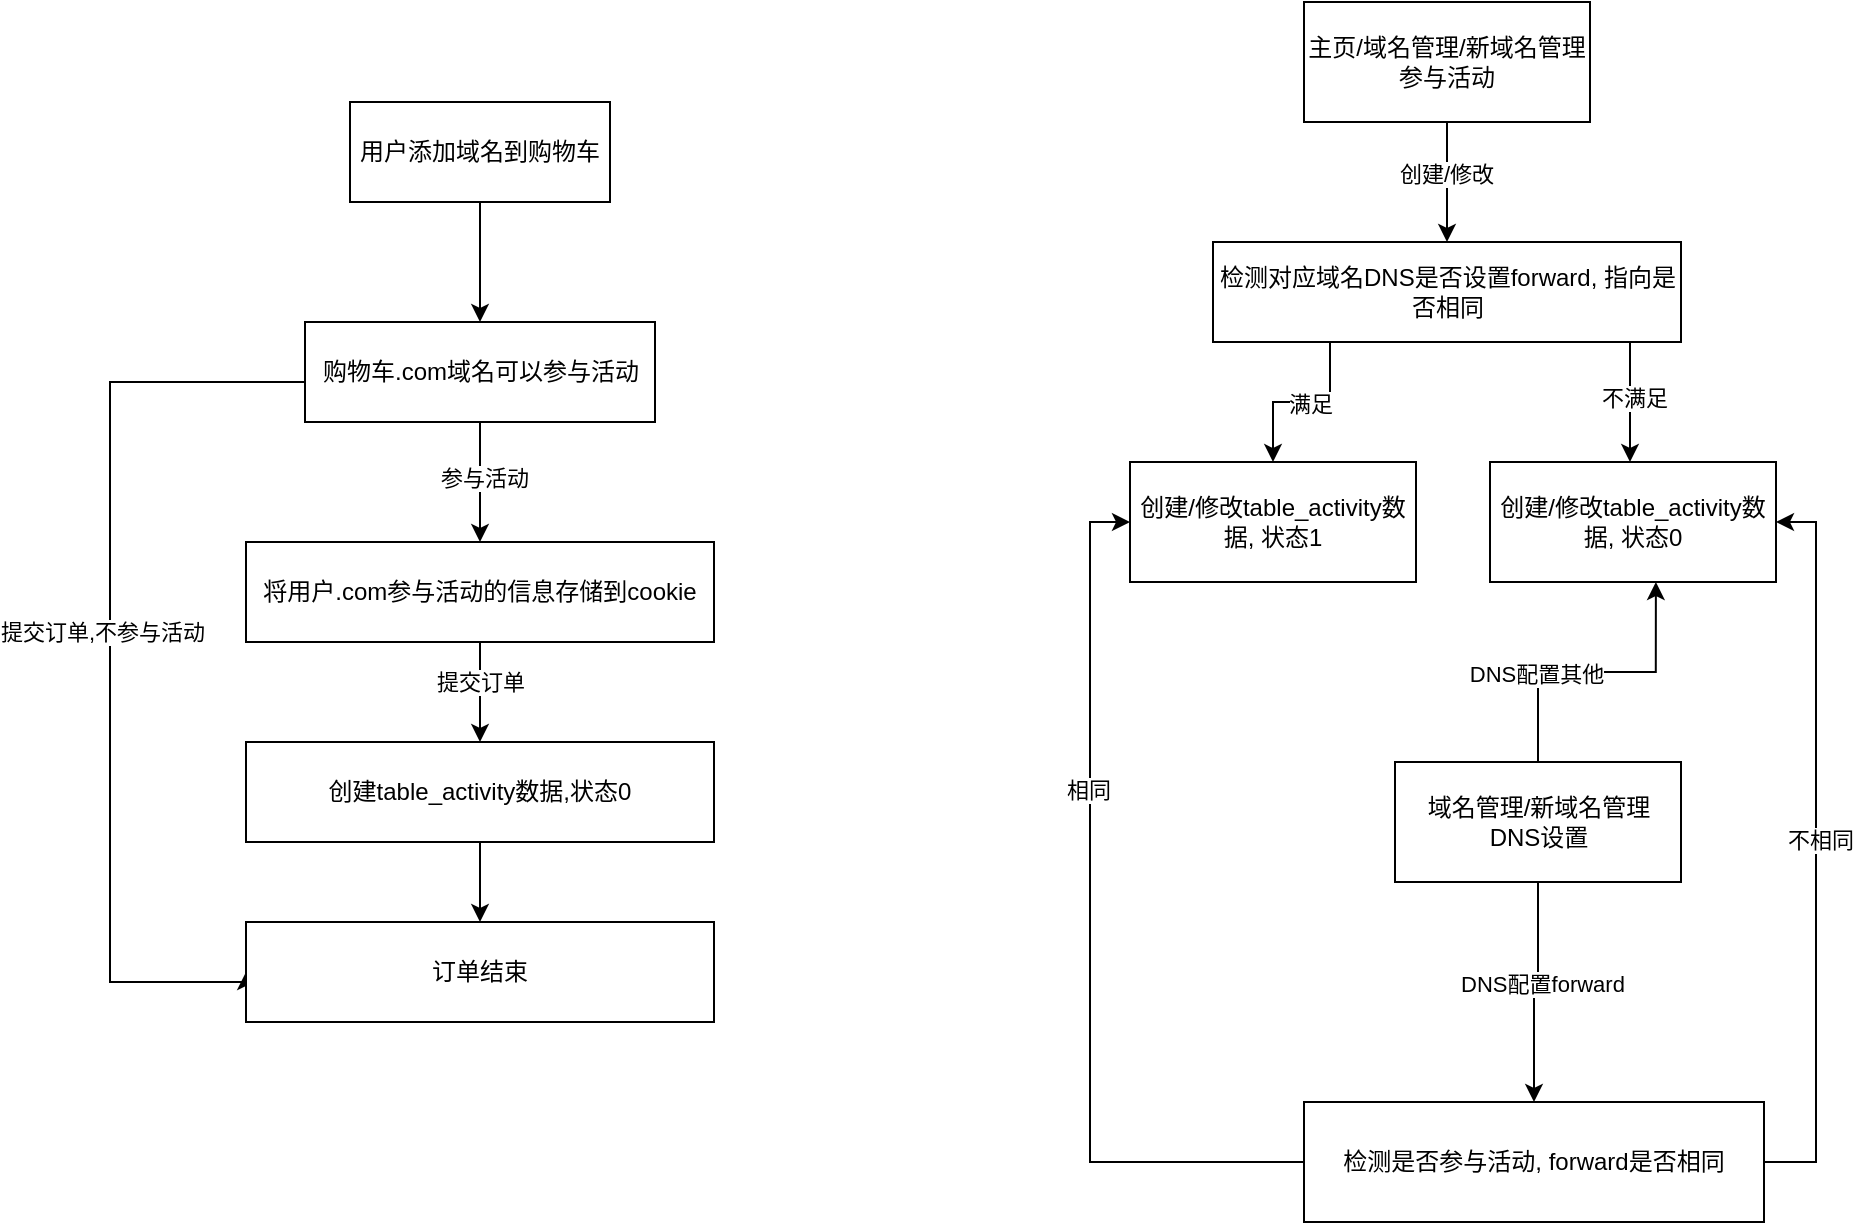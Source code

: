 <mxfile version="26.0.6">
  <diagram name="第 1 页" id="U9gac4VCy-aLKHzAkyti">
    <mxGraphModel dx="2261" dy="1930" grid="1" gridSize="10" guides="1" tooltips="1" connect="1" arrows="1" fold="1" page="1" pageScale="1" pageWidth="827" pageHeight="1169" math="0" shadow="0">
      <root>
        <mxCell id="0" />
        <mxCell id="1" parent="0" />
        <mxCell id="qxriNkHgmktTKV7saBZd-3" style="edgeStyle=orthogonalEdgeStyle;rounded=0;orthogonalLoop=1;jettySize=auto;html=1;entryX=0.5;entryY=0;entryDx=0;entryDy=0;" edge="1" parent="1" source="qxriNkHgmktTKV7saBZd-1" target="qxriNkHgmktTKV7saBZd-2">
          <mxGeometry relative="1" as="geometry" />
        </mxCell>
        <mxCell id="qxriNkHgmktTKV7saBZd-1" value="用户添加域名到购物车" style="rounded=0;whiteSpace=wrap;html=1;" vertex="1" parent="1">
          <mxGeometry x="130" y="40" width="130" height="50" as="geometry" />
        </mxCell>
        <mxCell id="qxriNkHgmktTKV7saBZd-5" style="edgeStyle=orthogonalEdgeStyle;rounded=0;orthogonalLoop=1;jettySize=auto;html=1;" edge="1" parent="1" source="qxriNkHgmktTKV7saBZd-2" target="qxriNkHgmktTKV7saBZd-4">
          <mxGeometry relative="1" as="geometry" />
        </mxCell>
        <mxCell id="qxriNkHgmktTKV7saBZd-6" value="参与活动" style="edgeLabel;html=1;align=center;verticalAlign=middle;resizable=0;points=[];" vertex="1" connectable="0" parent="qxriNkHgmktTKV7saBZd-5">
          <mxGeometry x="-0.067" y="2" relative="1" as="geometry">
            <mxPoint as="offset" />
          </mxGeometry>
        </mxCell>
        <mxCell id="qxriNkHgmktTKV7saBZd-12" style="edgeStyle=orthogonalEdgeStyle;rounded=0;orthogonalLoop=1;jettySize=auto;html=1;entryX=0;entryY=0.5;entryDx=0;entryDy=0;exitX=0;exitY=0.5;exitDx=0;exitDy=0;" edge="1" parent="1" source="qxriNkHgmktTKV7saBZd-2" target="qxriNkHgmktTKV7saBZd-9">
          <mxGeometry relative="1" as="geometry">
            <mxPoint x="87.5" y="180" as="sourcePoint" />
            <mxPoint x="58" y="480" as="targetPoint" />
            <Array as="points">
              <mxPoint x="108" y="180" />
              <mxPoint x="10" y="180" />
              <mxPoint x="10" y="480" />
              <mxPoint x="78" y="480" />
            </Array>
          </mxGeometry>
        </mxCell>
        <mxCell id="qxriNkHgmktTKV7saBZd-13" value="提交订单,不参与活动" style="edgeLabel;html=1;align=center;verticalAlign=middle;resizable=0;points=[];" vertex="1" connectable="0" parent="qxriNkHgmktTKV7saBZd-12">
          <mxGeometry x="-0.05" y="-4" relative="1" as="geometry">
            <mxPoint y="1" as="offset" />
          </mxGeometry>
        </mxCell>
        <mxCell id="qxriNkHgmktTKV7saBZd-2" value="购物车.com域名可以参与活动" style="rounded=0;whiteSpace=wrap;html=1;" vertex="1" parent="1">
          <mxGeometry x="107.5" y="150" width="175" height="50" as="geometry" />
        </mxCell>
        <mxCell id="qxriNkHgmktTKV7saBZd-8" style="edgeStyle=orthogonalEdgeStyle;rounded=0;orthogonalLoop=1;jettySize=auto;html=1;" edge="1" parent="1" source="qxriNkHgmktTKV7saBZd-4" target="qxriNkHgmktTKV7saBZd-7">
          <mxGeometry relative="1" as="geometry" />
        </mxCell>
        <mxCell id="qxriNkHgmktTKV7saBZd-11" value="提交订单" style="edgeLabel;html=1;align=center;verticalAlign=middle;resizable=0;points=[];" vertex="1" connectable="0" parent="qxriNkHgmktTKV7saBZd-8">
          <mxGeometry x="-0.2" relative="1" as="geometry">
            <mxPoint as="offset" />
          </mxGeometry>
        </mxCell>
        <mxCell id="qxriNkHgmktTKV7saBZd-4" value="将用户.com参与活动的信息存储到cookie" style="rounded=0;whiteSpace=wrap;html=1;" vertex="1" parent="1">
          <mxGeometry x="78" y="260" width="234" height="50" as="geometry" />
        </mxCell>
        <mxCell id="qxriNkHgmktTKV7saBZd-10" style="edgeStyle=orthogonalEdgeStyle;rounded=0;orthogonalLoop=1;jettySize=auto;html=1;" edge="1" parent="1" source="qxriNkHgmktTKV7saBZd-7" target="qxriNkHgmktTKV7saBZd-9">
          <mxGeometry relative="1" as="geometry" />
        </mxCell>
        <mxCell id="qxriNkHgmktTKV7saBZd-7" value="创建table_activity数据,状态0" style="rounded=0;whiteSpace=wrap;html=1;" vertex="1" parent="1">
          <mxGeometry x="78" y="360" width="234" height="50" as="geometry" />
        </mxCell>
        <mxCell id="qxriNkHgmktTKV7saBZd-9" value="订单结束" style="rounded=0;whiteSpace=wrap;html=1;" vertex="1" parent="1">
          <mxGeometry x="78" y="450" width="234" height="50" as="geometry" />
        </mxCell>
        <mxCell id="qxriNkHgmktTKV7saBZd-17" style="edgeStyle=orthogonalEdgeStyle;rounded=0;orthogonalLoop=1;jettySize=auto;html=1;" edge="1" parent="1" source="qxriNkHgmktTKV7saBZd-15" target="qxriNkHgmktTKV7saBZd-16">
          <mxGeometry relative="1" as="geometry" />
        </mxCell>
        <mxCell id="qxriNkHgmktTKV7saBZd-22" value="创建/修改" style="edgeLabel;html=1;align=center;verticalAlign=middle;resizable=0;points=[];" vertex="1" connectable="0" parent="qxriNkHgmktTKV7saBZd-17">
          <mxGeometry x="-0.133" y="-1" relative="1" as="geometry">
            <mxPoint as="offset" />
          </mxGeometry>
        </mxCell>
        <mxCell id="qxriNkHgmktTKV7saBZd-15" value="主页/域名管理/新域名管理 参与活动" style="rounded=0;whiteSpace=wrap;html=1;" vertex="1" parent="1">
          <mxGeometry x="607" y="-10" width="143" height="60" as="geometry" />
        </mxCell>
        <mxCell id="qxriNkHgmktTKV7saBZd-19" style="edgeStyle=orthogonalEdgeStyle;rounded=0;orthogonalLoop=1;jettySize=auto;html=1;entryX=0.5;entryY=0;entryDx=0;entryDy=0;" edge="1" parent="1" source="qxriNkHgmktTKV7saBZd-16" target="qxriNkHgmktTKV7saBZd-18">
          <mxGeometry relative="1" as="geometry">
            <Array as="points">
              <mxPoint x="620" y="190" />
              <mxPoint x="592" y="190" />
            </Array>
          </mxGeometry>
        </mxCell>
        <mxCell id="qxriNkHgmktTKV7saBZd-20" value="满足" style="edgeLabel;html=1;align=center;verticalAlign=middle;resizable=0;points=[];" vertex="1" connectable="0" parent="qxriNkHgmktTKV7saBZd-19">
          <mxGeometry x="-0.08" y="1" relative="1" as="geometry">
            <mxPoint as="offset" />
          </mxGeometry>
        </mxCell>
        <mxCell id="qxriNkHgmktTKV7saBZd-23" style="edgeStyle=orthogonalEdgeStyle;rounded=0;orthogonalLoop=1;jettySize=auto;html=1;" edge="1" parent="1" source="qxriNkHgmktTKV7saBZd-16" target="qxriNkHgmktTKV7saBZd-21">
          <mxGeometry relative="1" as="geometry">
            <Array as="points">
              <mxPoint x="770" y="190" />
              <mxPoint x="770" y="190" />
            </Array>
          </mxGeometry>
        </mxCell>
        <mxCell id="qxriNkHgmktTKV7saBZd-24" value="不满足" style="edgeLabel;html=1;align=center;verticalAlign=middle;resizable=0;points=[];" vertex="1" connectable="0" parent="qxriNkHgmktTKV7saBZd-23">
          <mxGeometry x="-0.089" y="1" relative="1" as="geometry">
            <mxPoint x="1" as="offset" />
          </mxGeometry>
        </mxCell>
        <mxCell id="qxriNkHgmktTKV7saBZd-16" value="检测对应域名DNS是否设置forward, 指向是否相同" style="rounded=0;whiteSpace=wrap;html=1;" vertex="1" parent="1">
          <mxGeometry x="561.5" y="110" width="234" height="50" as="geometry" />
        </mxCell>
        <mxCell id="qxriNkHgmktTKV7saBZd-18" value="创建/修改table_activity数据,&amp;nbsp;状态1" style="rounded=0;whiteSpace=wrap;html=1;" vertex="1" parent="1">
          <mxGeometry x="520" y="220" width="143" height="60" as="geometry" />
        </mxCell>
        <mxCell id="qxriNkHgmktTKV7saBZd-21" value="创建/修改table_activity数据,&amp;nbsp;状态0" style="rounded=0;whiteSpace=wrap;html=1;" vertex="1" parent="1">
          <mxGeometry x="700" y="220" width="143" height="60" as="geometry" />
        </mxCell>
        <mxCell id="qxriNkHgmktTKV7saBZd-36" style="edgeStyle=orthogonalEdgeStyle;rounded=0;orthogonalLoop=1;jettySize=auto;html=1;" edge="1" parent="1" source="qxriNkHgmktTKV7saBZd-25" target="qxriNkHgmktTKV7saBZd-28">
          <mxGeometry relative="1" as="geometry" />
        </mxCell>
        <mxCell id="qxriNkHgmktTKV7saBZd-37" value="DNS配置forward" style="edgeLabel;html=1;align=center;verticalAlign=middle;resizable=0;points=[];" vertex="1" connectable="0" parent="qxriNkHgmktTKV7saBZd-36">
          <mxGeometry x="-0.092" y="2" relative="1" as="geometry">
            <mxPoint as="offset" />
          </mxGeometry>
        </mxCell>
        <mxCell id="qxriNkHgmktTKV7saBZd-25" value="域名管理/新域名管理&lt;div&gt;DNS设置&lt;/div&gt;" style="rounded=0;whiteSpace=wrap;html=1;" vertex="1" parent="1">
          <mxGeometry x="652.5" y="370" width="143" height="60" as="geometry" />
        </mxCell>
        <mxCell id="qxriNkHgmktTKV7saBZd-39" style="edgeStyle=orthogonalEdgeStyle;rounded=0;orthogonalLoop=1;jettySize=auto;html=1;entryX=0;entryY=0.5;entryDx=0;entryDy=0;" edge="1" parent="1" source="qxriNkHgmktTKV7saBZd-28" target="qxriNkHgmktTKV7saBZd-18">
          <mxGeometry relative="1" as="geometry">
            <Array as="points">
              <mxPoint x="500" y="570" />
              <mxPoint x="500" y="250" />
            </Array>
          </mxGeometry>
        </mxCell>
        <mxCell id="qxriNkHgmktTKV7saBZd-40" value="相同" style="edgeLabel;html=1;align=center;verticalAlign=middle;resizable=0;points=[];" vertex="1" connectable="0" parent="qxriNkHgmktTKV7saBZd-39">
          <mxGeometry x="0.311" y="1" relative="1" as="geometry">
            <mxPoint as="offset" />
          </mxGeometry>
        </mxCell>
        <mxCell id="qxriNkHgmktTKV7saBZd-41" style="edgeStyle=orthogonalEdgeStyle;rounded=0;orthogonalLoop=1;jettySize=auto;html=1;entryX=1;entryY=0.5;entryDx=0;entryDy=0;" edge="1" parent="1" source="qxriNkHgmktTKV7saBZd-28" target="qxriNkHgmktTKV7saBZd-21">
          <mxGeometry relative="1" as="geometry">
            <Array as="points">
              <mxPoint x="863" y="570" />
              <mxPoint x="863" y="250" />
            </Array>
          </mxGeometry>
        </mxCell>
        <mxCell id="qxriNkHgmktTKV7saBZd-42" value="不相同" style="edgeLabel;html=1;align=center;verticalAlign=middle;resizable=0;points=[];" vertex="1" connectable="0" parent="qxriNkHgmktTKV7saBZd-41">
          <mxGeometry x="0.022" y="-2" relative="1" as="geometry">
            <mxPoint as="offset" />
          </mxGeometry>
        </mxCell>
        <mxCell id="qxriNkHgmktTKV7saBZd-28" value="检测是否参与活动, forward是否相同" style="rounded=0;whiteSpace=wrap;html=1;" vertex="1" parent="1">
          <mxGeometry x="607" y="540" width="230" height="60" as="geometry" />
        </mxCell>
        <mxCell id="qxriNkHgmktTKV7saBZd-34" style="edgeStyle=orthogonalEdgeStyle;rounded=0;orthogonalLoop=1;jettySize=auto;html=1;entryX=0.58;entryY=1;entryDx=0;entryDy=0;entryPerimeter=0;" edge="1" parent="1" source="qxriNkHgmktTKV7saBZd-25" target="qxriNkHgmktTKV7saBZd-21">
          <mxGeometry relative="1" as="geometry" />
        </mxCell>
        <mxCell id="qxriNkHgmktTKV7saBZd-38" value="DNS配置其他" style="edgeLabel;html=1;align=center;verticalAlign=middle;resizable=0;points=[];" vertex="1" connectable="0" parent="qxriNkHgmktTKV7saBZd-34">
          <mxGeometry x="-0.41" y="1" relative="1" as="geometry">
            <mxPoint as="offset" />
          </mxGeometry>
        </mxCell>
      </root>
    </mxGraphModel>
  </diagram>
</mxfile>
